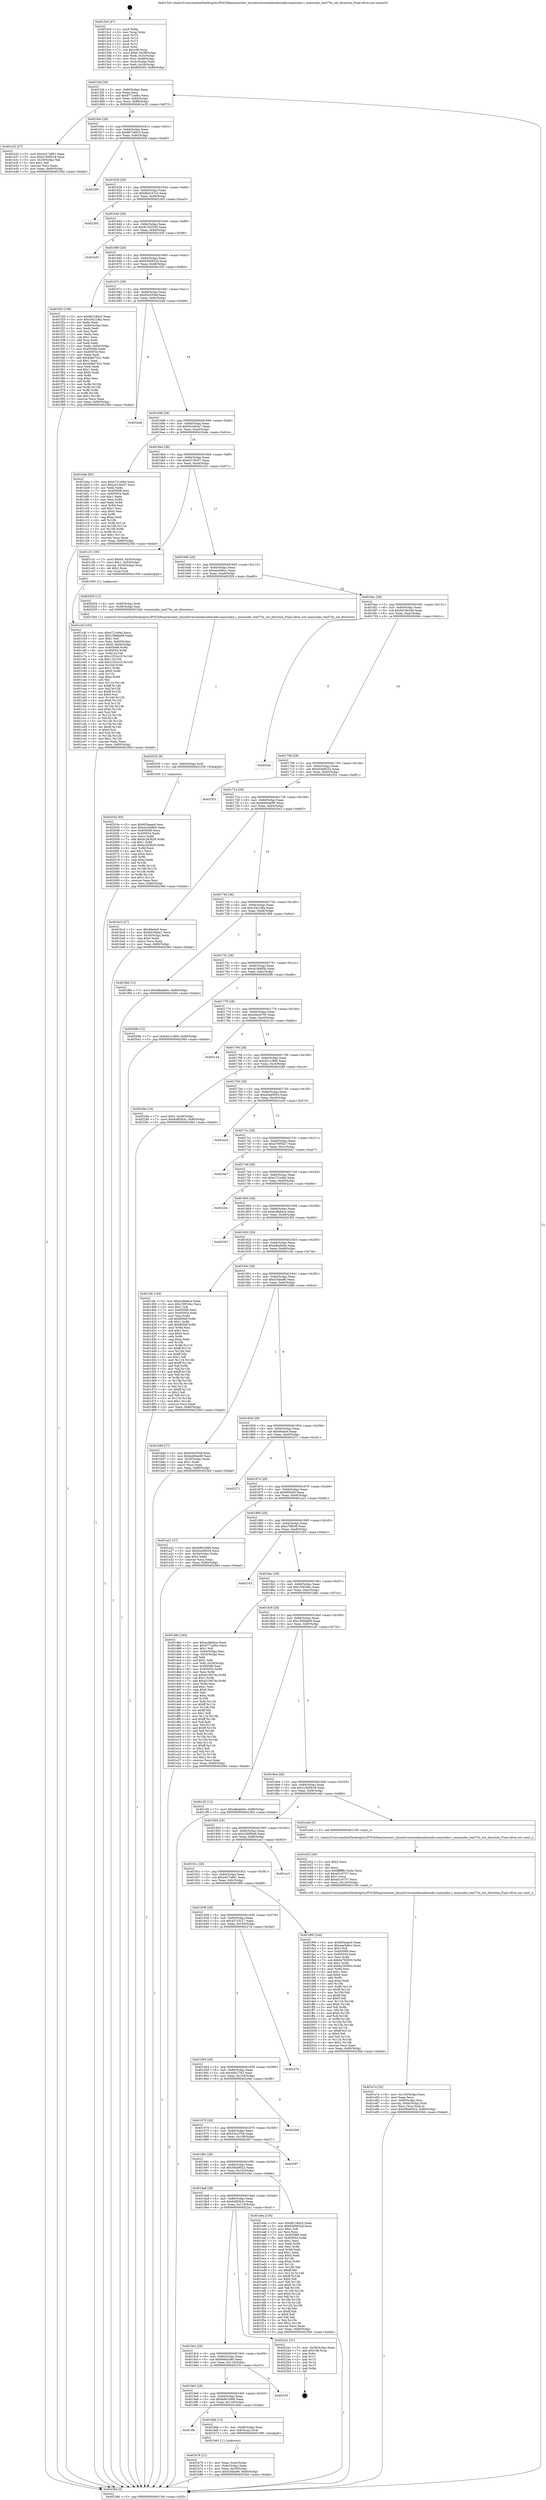 digraph "0x4015c0" {
  label = "0x4015c0 (/mnt/c/Users/mathe/Desktop/tcc/POCII/binaries/extr_linuxdriversmediaradioradio-maxiradio.c_maxiradio_tea575x_set_direction_Final-ollvm.out::main(0))"
  labelloc = "t"
  node[shape=record]

  Entry [label="",width=0.3,height=0.3,shape=circle,fillcolor=black,style=filled]
  "0x4015ef" [label="{
     0x4015ef [29]\l
     | [instrs]\l
     &nbsp;&nbsp;0x4015ef \<+3\>: mov -0x80(%rbp),%eax\l
     &nbsp;&nbsp;0x4015f2 \<+2\>: mov %eax,%ecx\l
     &nbsp;&nbsp;0x4015f4 \<+6\>: sub $0x8771a0bc,%ecx\l
     &nbsp;&nbsp;0x4015fa \<+6\>: mov %eax,-0x84(%rbp)\l
     &nbsp;&nbsp;0x401600 \<+6\>: mov %ecx,-0x88(%rbp)\l
     &nbsp;&nbsp;0x401606 \<+6\>: je 0000000000401e32 \<main+0x872\>\l
  }"]
  "0x401e32" [label="{
     0x401e32 [27]\l
     | [instrs]\l
     &nbsp;&nbsp;0x401e32 \<+5\>: mov $0x2427a8b1,%eax\l
     &nbsp;&nbsp;0x401e37 \<+5\>: mov $0x219d0b18,%ecx\l
     &nbsp;&nbsp;0x401e3c \<+3\>: mov -0x29(%rbp),%dl\l
     &nbsp;&nbsp;0x401e3f \<+3\>: test $0x1,%dl\l
     &nbsp;&nbsp;0x401e42 \<+3\>: cmovne %ecx,%eax\l
     &nbsp;&nbsp;0x401e45 \<+3\>: mov %eax,-0x80(%rbp)\l
     &nbsp;&nbsp;0x401e48 \<+5\>: jmp 000000000040236d \<main+0xdad\>\l
  }"]
  "0x40160c" [label="{
     0x40160c [28]\l
     | [instrs]\l
     &nbsp;&nbsp;0x40160c \<+5\>: jmp 0000000000401611 \<main+0x51\>\l
     &nbsp;&nbsp;0x401611 \<+6\>: mov -0x84(%rbp),%eax\l
     &nbsp;&nbsp;0x401617 \<+5\>: sub $0x8b7c80c5,%eax\l
     &nbsp;&nbsp;0x40161c \<+6\>: mov %eax,-0x8c(%rbp)\l
     &nbsp;&nbsp;0x401622 \<+6\>: je 000000000040230f \<main+0xd4f\>\l
  }"]
  Exit [label="",width=0.3,height=0.3,shape=circle,fillcolor=black,style=filled,peripheries=2]
  "0x40230f" [label="{
     0x40230f\l
  }", style=dashed]
  "0x401628" [label="{
     0x401628 [28]\l
     | [instrs]\l
     &nbsp;&nbsp;0x401628 \<+5\>: jmp 000000000040162d \<main+0x6d\>\l
     &nbsp;&nbsp;0x40162d \<+6\>: mov -0x84(%rbp),%eax\l
     &nbsp;&nbsp;0x401633 \<+5\>: sub $0x8bd167e3,%eax\l
     &nbsp;&nbsp;0x401638 \<+6\>: mov %eax,-0x90(%rbp)\l
     &nbsp;&nbsp;0x40163e \<+6\>: je 0000000000402265 \<main+0xca5\>\l
  }"]
  "0x40203e" [label="{
     0x40203e [93]\l
     | [instrs]\l
     &nbsp;&nbsp;0x40203e \<+5\>: mov $0x6f3eaae4,%esi\l
     &nbsp;&nbsp;0x402043 \<+5\>: mov $0xcb18485b,%eax\l
     &nbsp;&nbsp;0x402048 \<+7\>: mov 0x405068,%ecx\l
     &nbsp;&nbsp;0x40204f \<+7\>: mov 0x405054,%edx\l
     &nbsp;&nbsp;0x402056 \<+3\>: mov %ecx,%r8d\l
     &nbsp;&nbsp;0x402059 \<+7\>: add $0xbc283b29,%r8d\l
     &nbsp;&nbsp;0x402060 \<+4\>: sub $0x1,%r8d\l
     &nbsp;&nbsp;0x402064 \<+7\>: sub $0xbc283b29,%r8d\l
     &nbsp;&nbsp;0x40206b \<+4\>: imul %r8d,%ecx\l
     &nbsp;&nbsp;0x40206f \<+3\>: and $0x1,%ecx\l
     &nbsp;&nbsp;0x402072 \<+3\>: cmp $0x0,%ecx\l
     &nbsp;&nbsp;0x402075 \<+4\>: sete %r9b\l
     &nbsp;&nbsp;0x402079 \<+3\>: cmp $0xa,%edx\l
     &nbsp;&nbsp;0x40207c \<+4\>: setl %r10b\l
     &nbsp;&nbsp;0x402080 \<+3\>: mov %r9b,%r11b\l
     &nbsp;&nbsp;0x402083 \<+3\>: and %r10b,%r11b\l
     &nbsp;&nbsp;0x402086 \<+3\>: xor %r10b,%r9b\l
     &nbsp;&nbsp;0x402089 \<+3\>: or %r9b,%r11b\l
     &nbsp;&nbsp;0x40208c \<+4\>: test $0x1,%r11b\l
     &nbsp;&nbsp;0x402090 \<+3\>: cmovne %eax,%esi\l
     &nbsp;&nbsp;0x402093 \<+3\>: mov %esi,-0x80(%rbp)\l
     &nbsp;&nbsp;0x402096 \<+5\>: jmp 000000000040236d \<main+0xdad\>\l
  }"]
  "0x402265" [label="{
     0x402265\l
  }", style=dashed]
  "0x401644" [label="{
     0x401644 [28]\l
     | [instrs]\l
     &nbsp;&nbsp;0x401644 \<+5\>: jmp 0000000000401649 \<main+0x89\>\l
     &nbsp;&nbsp;0x401649 \<+6\>: mov -0x84(%rbp),%eax\l
     &nbsp;&nbsp;0x40164f \<+5\>: sub $0x91302545,%eax\l
     &nbsp;&nbsp;0x401654 \<+6\>: mov %eax,-0x94(%rbp)\l
     &nbsp;&nbsp;0x40165a \<+6\>: je 0000000000401b5f \<main+0x59f\>\l
  }"]
  "0x402035" [label="{
     0x402035 [9]\l
     | [instrs]\l
     &nbsp;&nbsp;0x402035 \<+4\>: mov -0x60(%rbp),%rdi\l
     &nbsp;&nbsp;0x402039 \<+5\>: call 0000000000401030 \<free@plt\>\l
     | [calls]\l
     &nbsp;&nbsp;0x401030 \{1\} (unknown)\l
  }"]
  "0x401b5f" [label="{
     0x401b5f\l
  }", style=dashed]
  "0x401660" [label="{
     0x401660 [28]\l
     | [instrs]\l
     &nbsp;&nbsp;0x401660 \<+5\>: jmp 0000000000401665 \<main+0xa5\>\l
     &nbsp;&nbsp;0x401665 \<+6\>: mov -0x84(%rbp),%eax\l
     &nbsp;&nbsp;0x40166b \<+5\>: sub $0x93d5832d,%eax\l
     &nbsp;&nbsp;0x401670 \<+6\>: mov %eax,-0x98(%rbp)\l
     &nbsp;&nbsp;0x401676 \<+6\>: je 0000000000401f20 \<main+0x960\>\l
  }"]
  "0x401e7a" [label="{
     0x401e7a [32]\l
     | [instrs]\l
     &nbsp;&nbsp;0x401e7a \<+6\>: mov -0x120(%rbp),%ecx\l
     &nbsp;&nbsp;0x401e80 \<+3\>: imul %eax,%ecx\l
     &nbsp;&nbsp;0x401e83 \<+4\>: mov -0x60(%rbp),%rsi\l
     &nbsp;&nbsp;0x401e87 \<+4\>: movslq -0x64(%rbp),%rdi\l
     &nbsp;&nbsp;0x401e8b \<+3\>: mov %ecx,(%rsi,%rdi,4)\l
     &nbsp;&nbsp;0x401e8e \<+7\>: movl $0x59cb9522,-0x80(%rbp)\l
     &nbsp;&nbsp;0x401e95 \<+5\>: jmp 000000000040236d \<main+0xdad\>\l
  }"]
  "0x401f20" [label="{
     0x401f20 [109]\l
     | [instrs]\l
     &nbsp;&nbsp;0x401f20 \<+5\>: mov $0x8b7c80c5,%eax\l
     &nbsp;&nbsp;0x401f25 \<+5\>: mov $0xc5421f6a,%ecx\l
     &nbsp;&nbsp;0x401f2a \<+2\>: xor %edx,%edx\l
     &nbsp;&nbsp;0x401f2c \<+3\>: mov -0x64(%rbp),%esi\l
     &nbsp;&nbsp;0x401f2f \<+2\>: mov %edx,%edi\l
     &nbsp;&nbsp;0x401f31 \<+2\>: sub %esi,%edi\l
     &nbsp;&nbsp;0x401f33 \<+2\>: mov %edx,%esi\l
     &nbsp;&nbsp;0x401f35 \<+3\>: sub $0x1,%esi\l
     &nbsp;&nbsp;0x401f38 \<+2\>: add %esi,%edi\l
     &nbsp;&nbsp;0x401f3a \<+2\>: sub %edi,%edx\l
     &nbsp;&nbsp;0x401f3c \<+3\>: mov %edx,-0x64(%rbp)\l
     &nbsp;&nbsp;0x401f3f \<+7\>: mov 0x405068,%edx\l
     &nbsp;&nbsp;0x401f46 \<+7\>: mov 0x405054,%esi\l
     &nbsp;&nbsp;0x401f4d \<+2\>: mov %edx,%edi\l
     &nbsp;&nbsp;0x401f4f \<+6\>: add $0x4dbd7421,%edi\l
     &nbsp;&nbsp;0x401f55 \<+3\>: sub $0x1,%edi\l
     &nbsp;&nbsp;0x401f58 \<+6\>: sub $0x4dbd7421,%edi\l
     &nbsp;&nbsp;0x401f5e \<+3\>: imul %edi,%edx\l
     &nbsp;&nbsp;0x401f61 \<+3\>: and $0x1,%edx\l
     &nbsp;&nbsp;0x401f64 \<+3\>: cmp $0x0,%edx\l
     &nbsp;&nbsp;0x401f67 \<+4\>: sete %r8b\l
     &nbsp;&nbsp;0x401f6b \<+3\>: cmp $0xa,%esi\l
     &nbsp;&nbsp;0x401f6e \<+4\>: setl %r9b\l
     &nbsp;&nbsp;0x401f72 \<+3\>: mov %r8b,%r10b\l
     &nbsp;&nbsp;0x401f75 \<+3\>: and %r9b,%r10b\l
     &nbsp;&nbsp;0x401f78 \<+3\>: xor %r9b,%r8b\l
     &nbsp;&nbsp;0x401f7b \<+3\>: or %r8b,%r10b\l
     &nbsp;&nbsp;0x401f7e \<+4\>: test $0x1,%r10b\l
     &nbsp;&nbsp;0x401f82 \<+3\>: cmovne %ecx,%eax\l
     &nbsp;&nbsp;0x401f85 \<+3\>: mov %eax,-0x80(%rbp)\l
     &nbsp;&nbsp;0x401f88 \<+5\>: jmp 000000000040236d \<main+0xdad\>\l
  }"]
  "0x40167c" [label="{
     0x40167c [28]\l
     | [instrs]\l
     &nbsp;&nbsp;0x40167c \<+5\>: jmp 0000000000401681 \<main+0xc1\>\l
     &nbsp;&nbsp;0x401681 \<+6\>: mov -0x84(%rbp),%eax\l
     &nbsp;&nbsp;0x401687 \<+5\>: sub $0x93e550ef,%eax\l
     &nbsp;&nbsp;0x40168c \<+6\>: mov %eax,-0x9c(%rbp)\l
     &nbsp;&nbsp;0x401692 \<+6\>: je 0000000000401ba8 \<main+0x5e8\>\l
  }"]
  "0x401e52" [label="{
     0x401e52 [40]\l
     | [instrs]\l
     &nbsp;&nbsp;0x401e52 \<+5\>: mov $0x2,%ecx\l
     &nbsp;&nbsp;0x401e57 \<+1\>: cltd\l
     &nbsp;&nbsp;0x401e58 \<+2\>: idiv %ecx\l
     &nbsp;&nbsp;0x401e5a \<+6\>: imul $0xfffffffe,%edx,%ecx\l
     &nbsp;&nbsp;0x401e60 \<+6\>: sub $0xaf1c0757,%ecx\l
     &nbsp;&nbsp;0x401e66 \<+3\>: add $0x1,%ecx\l
     &nbsp;&nbsp;0x401e69 \<+6\>: add $0xaf1c0757,%ecx\l
     &nbsp;&nbsp;0x401e6f \<+6\>: mov %ecx,-0x120(%rbp)\l
     &nbsp;&nbsp;0x401e75 \<+5\>: call 0000000000401160 \<next_i\>\l
     | [calls]\l
     &nbsp;&nbsp;0x401160 \{1\} (/mnt/c/Users/mathe/Desktop/tcc/POCII/binaries/extr_linuxdriversmediaradioradio-maxiradio.c_maxiradio_tea575x_set_direction_Final-ollvm.out::next_i)\l
  }"]
  "0x401ba8" [label="{
     0x401ba8\l
  }", style=dashed]
  "0x401698" [label="{
     0x401698 [28]\l
     | [instrs]\l
     &nbsp;&nbsp;0x401698 \<+5\>: jmp 000000000040169d \<main+0xdd\>\l
     &nbsp;&nbsp;0x40169d \<+6\>: mov -0x84(%rbp),%eax\l
     &nbsp;&nbsp;0x4016a3 \<+5\>: sub $0x9434b4a7,%eax\l
     &nbsp;&nbsp;0x4016a8 \<+6\>: mov %eax,-0xa0(%rbp)\l
     &nbsp;&nbsp;0x4016ae \<+6\>: je 0000000000401bde \<main+0x61e\>\l
  }"]
  "0x401c4f" [label="{
     0x401c4f [163]\l
     | [instrs]\l
     &nbsp;&nbsp;0x401c4f \<+5\>: mov $0xe721ef4d,%ecx\l
     &nbsp;&nbsp;0x401c54 \<+5\>: mov $0x1599de69,%edx\l
     &nbsp;&nbsp;0x401c59 \<+3\>: mov $0x1,%sil\l
     &nbsp;&nbsp;0x401c5c \<+4\>: mov %rax,-0x60(%rbp)\l
     &nbsp;&nbsp;0x401c60 \<+7\>: movl $0x0,-0x64(%rbp)\l
     &nbsp;&nbsp;0x401c67 \<+8\>: mov 0x405068,%r8d\l
     &nbsp;&nbsp;0x401c6f \<+8\>: mov 0x405054,%r9d\l
     &nbsp;&nbsp;0x401c77 \<+3\>: mov %r8d,%r10d\l
     &nbsp;&nbsp;0x401c7a \<+7\>: sub $0xc1f32a10,%r10d\l
     &nbsp;&nbsp;0x401c81 \<+4\>: sub $0x1,%r10d\l
     &nbsp;&nbsp;0x401c85 \<+7\>: add $0xc1f32a10,%r10d\l
     &nbsp;&nbsp;0x401c8c \<+4\>: imul %r10d,%r8d\l
     &nbsp;&nbsp;0x401c90 \<+4\>: and $0x1,%r8d\l
     &nbsp;&nbsp;0x401c94 \<+4\>: cmp $0x0,%r8d\l
     &nbsp;&nbsp;0x401c98 \<+4\>: sete %r11b\l
     &nbsp;&nbsp;0x401c9c \<+4\>: cmp $0xa,%r9d\l
     &nbsp;&nbsp;0x401ca0 \<+3\>: setl %bl\l
     &nbsp;&nbsp;0x401ca3 \<+3\>: mov %r11b,%r14b\l
     &nbsp;&nbsp;0x401ca6 \<+4\>: xor $0xff,%r14b\l
     &nbsp;&nbsp;0x401caa \<+3\>: mov %bl,%r15b\l
     &nbsp;&nbsp;0x401cad \<+4\>: xor $0xff,%r15b\l
     &nbsp;&nbsp;0x401cb1 \<+4\>: xor $0x0,%sil\l
     &nbsp;&nbsp;0x401cb5 \<+3\>: mov %r14b,%r12b\l
     &nbsp;&nbsp;0x401cb8 \<+4\>: and $0x0,%r12b\l
     &nbsp;&nbsp;0x401cbc \<+3\>: and %sil,%r11b\l
     &nbsp;&nbsp;0x401cbf \<+3\>: mov %r15b,%r13b\l
     &nbsp;&nbsp;0x401cc2 \<+4\>: and $0x0,%r13b\l
     &nbsp;&nbsp;0x401cc6 \<+3\>: and %sil,%bl\l
     &nbsp;&nbsp;0x401cc9 \<+3\>: or %r11b,%r12b\l
     &nbsp;&nbsp;0x401ccc \<+3\>: or %bl,%r13b\l
     &nbsp;&nbsp;0x401ccf \<+3\>: xor %r13b,%r12b\l
     &nbsp;&nbsp;0x401cd2 \<+3\>: or %r15b,%r14b\l
     &nbsp;&nbsp;0x401cd5 \<+4\>: xor $0xff,%r14b\l
     &nbsp;&nbsp;0x401cd9 \<+4\>: or $0x0,%sil\l
     &nbsp;&nbsp;0x401cdd \<+3\>: and %sil,%r14b\l
     &nbsp;&nbsp;0x401ce0 \<+3\>: or %r14b,%r12b\l
     &nbsp;&nbsp;0x401ce3 \<+4\>: test $0x1,%r12b\l
     &nbsp;&nbsp;0x401ce7 \<+3\>: cmovne %edx,%ecx\l
     &nbsp;&nbsp;0x401cea \<+3\>: mov %ecx,-0x80(%rbp)\l
     &nbsp;&nbsp;0x401ced \<+5\>: jmp 000000000040236d \<main+0xdad\>\l
  }"]
  "0x401bde" [label="{
     0x401bde [83]\l
     | [instrs]\l
     &nbsp;&nbsp;0x401bde \<+5\>: mov $0xe721ef4d,%eax\l
     &nbsp;&nbsp;0x401be3 \<+5\>: mov $0xa5130c07,%ecx\l
     &nbsp;&nbsp;0x401be8 \<+2\>: xor %edx,%edx\l
     &nbsp;&nbsp;0x401bea \<+7\>: mov 0x405068,%esi\l
     &nbsp;&nbsp;0x401bf1 \<+7\>: mov 0x405054,%edi\l
     &nbsp;&nbsp;0x401bf8 \<+3\>: sub $0x1,%edx\l
     &nbsp;&nbsp;0x401bfb \<+3\>: mov %esi,%r8d\l
     &nbsp;&nbsp;0x401bfe \<+3\>: add %edx,%r8d\l
     &nbsp;&nbsp;0x401c01 \<+4\>: imul %r8d,%esi\l
     &nbsp;&nbsp;0x401c05 \<+3\>: and $0x1,%esi\l
     &nbsp;&nbsp;0x401c08 \<+3\>: cmp $0x0,%esi\l
     &nbsp;&nbsp;0x401c0b \<+4\>: sete %r9b\l
     &nbsp;&nbsp;0x401c0f \<+3\>: cmp $0xa,%edi\l
     &nbsp;&nbsp;0x401c12 \<+4\>: setl %r10b\l
     &nbsp;&nbsp;0x401c16 \<+3\>: mov %r9b,%r11b\l
     &nbsp;&nbsp;0x401c19 \<+3\>: and %r10b,%r11b\l
     &nbsp;&nbsp;0x401c1c \<+3\>: xor %r10b,%r9b\l
     &nbsp;&nbsp;0x401c1f \<+3\>: or %r9b,%r11b\l
     &nbsp;&nbsp;0x401c22 \<+4\>: test $0x1,%r11b\l
     &nbsp;&nbsp;0x401c26 \<+3\>: cmovne %ecx,%eax\l
     &nbsp;&nbsp;0x401c29 \<+3\>: mov %eax,-0x80(%rbp)\l
     &nbsp;&nbsp;0x401c2c \<+5\>: jmp 000000000040236d \<main+0xdad\>\l
  }"]
  "0x4016b4" [label="{
     0x4016b4 [28]\l
     | [instrs]\l
     &nbsp;&nbsp;0x4016b4 \<+5\>: jmp 00000000004016b9 \<main+0xf9\>\l
     &nbsp;&nbsp;0x4016b9 \<+6\>: mov -0x84(%rbp),%eax\l
     &nbsp;&nbsp;0x4016bf \<+5\>: sub $0xa5130c07,%eax\l
     &nbsp;&nbsp;0x4016c4 \<+6\>: mov %eax,-0xa4(%rbp)\l
     &nbsp;&nbsp;0x4016ca \<+6\>: je 0000000000401c31 \<main+0x671\>\l
  }"]
  "0x401b78" [label="{
     0x401b78 [21]\l
     | [instrs]\l
     &nbsp;&nbsp;0x401b78 \<+3\>: mov %eax,-0x4c(%rbp)\l
     &nbsp;&nbsp;0x401b7b \<+3\>: mov -0x4c(%rbp),%eax\l
     &nbsp;&nbsp;0x401b7e \<+3\>: mov %eax,-0x30(%rbp)\l
     &nbsp;&nbsp;0x401b81 \<+7\>: movl $0xf1fdea96,-0x80(%rbp)\l
     &nbsp;&nbsp;0x401b88 \<+5\>: jmp 000000000040236d \<main+0xdad\>\l
  }"]
  "0x401c31" [label="{
     0x401c31 [30]\l
     | [instrs]\l
     &nbsp;&nbsp;0x401c31 \<+7\>: movl $0x64,-0x50(%rbp)\l
     &nbsp;&nbsp;0x401c38 \<+7\>: movl $0x1,-0x54(%rbp)\l
     &nbsp;&nbsp;0x401c3f \<+4\>: movslq -0x54(%rbp),%rax\l
     &nbsp;&nbsp;0x401c43 \<+4\>: shl $0x2,%rax\l
     &nbsp;&nbsp;0x401c47 \<+3\>: mov %rax,%rdi\l
     &nbsp;&nbsp;0x401c4a \<+5\>: call 0000000000401050 \<malloc@plt\>\l
     | [calls]\l
     &nbsp;&nbsp;0x401050 \{1\} (unknown)\l
  }"]
  "0x4016d0" [label="{
     0x4016d0 [28]\l
     | [instrs]\l
     &nbsp;&nbsp;0x4016d0 \<+5\>: jmp 00000000004016d5 \<main+0x115\>\l
     &nbsp;&nbsp;0x4016d5 \<+6\>: mov -0x84(%rbp),%eax\l
     &nbsp;&nbsp;0x4016db \<+5\>: sub $0xaea5d6cc,%eax\l
     &nbsp;&nbsp;0x4016e0 \<+6\>: mov %eax,-0xa8(%rbp)\l
     &nbsp;&nbsp;0x4016e6 \<+6\>: je 0000000000402029 \<main+0xa69\>\l
  }"]
  "0x4019fc" [label="{
     0x4019fc\l
  }", style=dashed]
  "0x402029" [label="{
     0x402029 [12]\l
     | [instrs]\l
     &nbsp;&nbsp;0x402029 \<+4\>: mov -0x60(%rbp),%rdi\l
     &nbsp;&nbsp;0x40202d \<+3\>: mov -0x50(%rbp),%esi\l
     &nbsp;&nbsp;0x402030 \<+5\>: call 00000000004015b0 \<maxiradio_tea575x_set_direction\>\l
     | [calls]\l
     &nbsp;&nbsp;0x4015b0 \{1\} (/mnt/c/Users/mathe/Desktop/tcc/POCII/binaries/extr_linuxdriversmediaradioradio-maxiradio.c_maxiradio_tea575x_set_direction_Final-ollvm.out::maxiradio_tea575x_set_direction)\l
  }"]
  "0x4016ec" [label="{
     0x4016ec [28]\l
     | [instrs]\l
     &nbsp;&nbsp;0x4016ec \<+5\>: jmp 00000000004016f1 \<main+0x131\>\l
     &nbsp;&nbsp;0x4016f1 \<+6\>: mov -0x84(%rbp),%eax\l
     &nbsp;&nbsp;0x4016f7 \<+5\>: sub $0xb418e344,%eax\l
     &nbsp;&nbsp;0x4016fc \<+6\>: mov %eax,-0xac(%rbp)\l
     &nbsp;&nbsp;0x401702 \<+6\>: je 00000000004020dc \<main+0xb1c\>\l
  }"]
  "0x401b6b" [label="{
     0x401b6b [13]\l
     | [instrs]\l
     &nbsp;&nbsp;0x401b6b \<+4\>: mov -0x48(%rbp),%rax\l
     &nbsp;&nbsp;0x401b6f \<+4\>: mov 0x8(%rax),%rdi\l
     &nbsp;&nbsp;0x401b73 \<+5\>: call 0000000000401060 \<atoi@plt\>\l
     | [calls]\l
     &nbsp;&nbsp;0x401060 \{1\} (unknown)\l
  }"]
  "0x4020dc" [label="{
     0x4020dc\l
  }", style=dashed]
  "0x401708" [label="{
     0x401708 [28]\l
     | [instrs]\l
     &nbsp;&nbsp;0x401708 \<+5\>: jmp 000000000040170d \<main+0x14d\>\l
     &nbsp;&nbsp;0x40170d \<+6\>: mov -0x84(%rbp),%eax\l
     &nbsp;&nbsp;0x401713 \<+5\>: sub $0xb54b9232,%eax\l
     &nbsp;&nbsp;0x401718 \<+6\>: mov %eax,-0xb0(%rbp)\l
     &nbsp;&nbsp;0x40171e \<+6\>: je 0000000000402351 \<main+0xd91\>\l
  }"]
  "0x4019e0" [label="{
     0x4019e0 [28]\l
     | [instrs]\l
     &nbsp;&nbsp;0x4019e0 \<+5\>: jmp 00000000004019e5 \<main+0x425\>\l
     &nbsp;&nbsp;0x4019e5 \<+6\>: mov -0x84(%rbp),%eax\l
     &nbsp;&nbsp;0x4019eb \<+5\>: sub $0x6d6c3066,%eax\l
     &nbsp;&nbsp;0x4019f0 \<+6\>: mov %eax,-0x118(%rbp)\l
     &nbsp;&nbsp;0x4019f6 \<+6\>: je 0000000000401b6b \<main+0x5ab\>\l
  }"]
  "0x402351" [label="{
     0x402351\l
  }", style=dashed]
  "0x401724" [label="{
     0x401724 [28]\l
     | [instrs]\l
     &nbsp;&nbsp;0x401724 \<+5\>: jmp 0000000000401729 \<main+0x169\>\l
     &nbsp;&nbsp;0x401729 \<+6\>: mov -0x84(%rbp),%eax\l
     &nbsp;&nbsp;0x40172f \<+5\>: sub $0xbdd0ee90,%eax\l
     &nbsp;&nbsp;0x401734 \<+6\>: mov %eax,-0xb4(%rbp)\l
     &nbsp;&nbsp;0x40173a \<+6\>: je 0000000000401bc3 \<main+0x603\>\l
  }"]
  "0x4021f3" [label="{
     0x4021f3\l
  }", style=dashed]
  "0x401bc3" [label="{
     0x401bc3 [27]\l
     | [instrs]\l
     &nbsp;&nbsp;0x401bc3 \<+5\>: mov $0x46eda9,%eax\l
     &nbsp;&nbsp;0x401bc8 \<+5\>: mov $0x9434b4a7,%ecx\l
     &nbsp;&nbsp;0x401bcd \<+3\>: mov -0x30(%rbp),%edx\l
     &nbsp;&nbsp;0x401bd0 \<+3\>: cmp $0x0,%edx\l
     &nbsp;&nbsp;0x401bd3 \<+3\>: cmove %ecx,%eax\l
     &nbsp;&nbsp;0x401bd6 \<+3\>: mov %eax,-0x80(%rbp)\l
     &nbsp;&nbsp;0x401bd9 \<+5\>: jmp 000000000040236d \<main+0xdad\>\l
  }"]
  "0x401740" [label="{
     0x401740 [28]\l
     | [instrs]\l
     &nbsp;&nbsp;0x401740 \<+5\>: jmp 0000000000401745 \<main+0x185\>\l
     &nbsp;&nbsp;0x401745 \<+6\>: mov -0x84(%rbp),%eax\l
     &nbsp;&nbsp;0x40174b \<+5\>: sub $0xc5421f6a,%eax\l
     &nbsp;&nbsp;0x401750 \<+6\>: mov %eax,-0xb8(%rbp)\l
     &nbsp;&nbsp;0x401756 \<+6\>: je 0000000000401f8d \<main+0x9cd\>\l
  }"]
  "0x4019c4" [label="{
     0x4019c4 [28]\l
     | [instrs]\l
     &nbsp;&nbsp;0x4019c4 \<+5\>: jmp 00000000004019c9 \<main+0x409\>\l
     &nbsp;&nbsp;0x4019c9 \<+6\>: mov -0x84(%rbp),%eax\l
     &nbsp;&nbsp;0x4019cf \<+5\>: sub $0x66d0cc80,%eax\l
     &nbsp;&nbsp;0x4019d4 \<+6\>: mov %eax,-0x114(%rbp)\l
     &nbsp;&nbsp;0x4019da \<+6\>: je 00000000004021f3 \<main+0xc33\>\l
  }"]
  "0x401f8d" [label="{
     0x401f8d [12]\l
     | [instrs]\l
     &nbsp;&nbsp;0x401f8d \<+7\>: movl $0xefbabb0e,-0x80(%rbp)\l
     &nbsp;&nbsp;0x401f94 \<+5\>: jmp 000000000040236d \<main+0xdad\>\l
  }"]
  "0x40175c" [label="{
     0x40175c [28]\l
     | [instrs]\l
     &nbsp;&nbsp;0x40175c \<+5\>: jmp 0000000000401761 \<main+0x1a1\>\l
     &nbsp;&nbsp;0x401761 \<+6\>: mov -0x84(%rbp),%eax\l
     &nbsp;&nbsp;0x401767 \<+5\>: sub $0xcb18485b,%eax\l
     &nbsp;&nbsp;0x40176c \<+6\>: mov %eax,-0xbc(%rbp)\l
     &nbsp;&nbsp;0x401772 \<+6\>: je 000000000040209b \<main+0xadb\>\l
  }"]
  "0x4022a1" [label="{
     0x4022a1 [21]\l
     | [instrs]\l
     &nbsp;&nbsp;0x4022a1 \<+3\>: mov -0x38(%rbp),%eax\l
     &nbsp;&nbsp;0x4022a4 \<+7\>: add $0x108,%rsp\l
     &nbsp;&nbsp;0x4022ab \<+1\>: pop %rbx\l
     &nbsp;&nbsp;0x4022ac \<+2\>: pop %r12\l
     &nbsp;&nbsp;0x4022ae \<+2\>: pop %r13\l
     &nbsp;&nbsp;0x4022b0 \<+2\>: pop %r14\l
     &nbsp;&nbsp;0x4022b2 \<+2\>: pop %r15\l
     &nbsp;&nbsp;0x4022b4 \<+1\>: pop %rbp\l
     &nbsp;&nbsp;0x4022b5 \<+1\>: ret\l
  }"]
  "0x40209b" [label="{
     0x40209b [12]\l
     | [instrs]\l
     &nbsp;&nbsp;0x40209b \<+7\>: movl $0xd2c1c800,-0x80(%rbp)\l
     &nbsp;&nbsp;0x4020a2 \<+5\>: jmp 000000000040236d \<main+0xdad\>\l
  }"]
  "0x401778" [label="{
     0x401778 [28]\l
     | [instrs]\l
     &nbsp;&nbsp;0x401778 \<+5\>: jmp 000000000040177d \<main+0x1bd\>\l
     &nbsp;&nbsp;0x40177d \<+6\>: mov -0x84(%rbp),%eax\l
     &nbsp;&nbsp;0x401783 \<+5\>: sub $0xcbecb705,%eax\l
     &nbsp;&nbsp;0x401788 \<+6\>: mov %eax,-0xc0(%rbp)\l
     &nbsp;&nbsp;0x40178e \<+6\>: je 0000000000402144 \<main+0xb84\>\l
  }"]
  "0x4019a8" [label="{
     0x4019a8 [28]\l
     | [instrs]\l
     &nbsp;&nbsp;0x4019a8 \<+5\>: jmp 00000000004019ad \<main+0x3ed\>\l
     &nbsp;&nbsp;0x4019ad \<+6\>: mov -0x84(%rbp),%eax\l
     &nbsp;&nbsp;0x4019b3 \<+5\>: sub $0x649f3b3c,%eax\l
     &nbsp;&nbsp;0x4019b8 \<+6\>: mov %eax,-0x110(%rbp)\l
     &nbsp;&nbsp;0x4019be \<+6\>: je 00000000004022a1 \<main+0xce1\>\l
  }"]
  "0x402144" [label="{
     0x402144\l
  }", style=dashed]
  "0x401794" [label="{
     0x401794 [28]\l
     | [instrs]\l
     &nbsp;&nbsp;0x401794 \<+5\>: jmp 0000000000401799 \<main+0x1d9\>\l
     &nbsp;&nbsp;0x401799 \<+6\>: mov -0x84(%rbp),%eax\l
     &nbsp;&nbsp;0x40179f \<+5\>: sub $0xd2c1c800,%eax\l
     &nbsp;&nbsp;0x4017a4 \<+6\>: mov %eax,-0xc4(%rbp)\l
     &nbsp;&nbsp;0x4017aa \<+6\>: je 000000000040228e \<main+0xcce\>\l
  }"]
  "0x401e9a" [label="{
     0x401e9a [134]\l
     | [instrs]\l
     &nbsp;&nbsp;0x401e9a \<+5\>: mov $0x8b7c80c5,%eax\l
     &nbsp;&nbsp;0x401e9f \<+5\>: mov $0x93d5832d,%ecx\l
     &nbsp;&nbsp;0x401ea4 \<+2\>: mov $0x1,%dl\l
     &nbsp;&nbsp;0x401ea6 \<+2\>: xor %esi,%esi\l
     &nbsp;&nbsp;0x401ea8 \<+7\>: mov 0x405068,%edi\l
     &nbsp;&nbsp;0x401eaf \<+8\>: mov 0x405054,%r8d\l
     &nbsp;&nbsp;0x401eb7 \<+3\>: sub $0x1,%esi\l
     &nbsp;&nbsp;0x401eba \<+3\>: mov %edi,%r9d\l
     &nbsp;&nbsp;0x401ebd \<+3\>: add %esi,%r9d\l
     &nbsp;&nbsp;0x401ec0 \<+4\>: imul %r9d,%edi\l
     &nbsp;&nbsp;0x401ec4 \<+3\>: and $0x1,%edi\l
     &nbsp;&nbsp;0x401ec7 \<+3\>: cmp $0x0,%edi\l
     &nbsp;&nbsp;0x401eca \<+4\>: sete %r10b\l
     &nbsp;&nbsp;0x401ece \<+4\>: cmp $0xa,%r8d\l
     &nbsp;&nbsp;0x401ed2 \<+4\>: setl %r11b\l
     &nbsp;&nbsp;0x401ed6 \<+3\>: mov %r10b,%bl\l
     &nbsp;&nbsp;0x401ed9 \<+3\>: xor $0xff,%bl\l
     &nbsp;&nbsp;0x401edc \<+3\>: mov %r11b,%r14b\l
     &nbsp;&nbsp;0x401edf \<+4\>: xor $0xff,%r14b\l
     &nbsp;&nbsp;0x401ee3 \<+3\>: xor $0x0,%dl\l
     &nbsp;&nbsp;0x401ee6 \<+3\>: mov %bl,%r15b\l
     &nbsp;&nbsp;0x401ee9 \<+4\>: and $0x0,%r15b\l
     &nbsp;&nbsp;0x401eed \<+3\>: and %dl,%r10b\l
     &nbsp;&nbsp;0x401ef0 \<+3\>: mov %r14b,%r12b\l
     &nbsp;&nbsp;0x401ef3 \<+4\>: and $0x0,%r12b\l
     &nbsp;&nbsp;0x401ef7 \<+3\>: and %dl,%r11b\l
     &nbsp;&nbsp;0x401efa \<+3\>: or %r10b,%r15b\l
     &nbsp;&nbsp;0x401efd \<+3\>: or %r11b,%r12b\l
     &nbsp;&nbsp;0x401f00 \<+3\>: xor %r12b,%r15b\l
     &nbsp;&nbsp;0x401f03 \<+3\>: or %r14b,%bl\l
     &nbsp;&nbsp;0x401f06 \<+3\>: xor $0xff,%bl\l
     &nbsp;&nbsp;0x401f09 \<+3\>: or $0x0,%dl\l
     &nbsp;&nbsp;0x401f0c \<+2\>: and %dl,%bl\l
     &nbsp;&nbsp;0x401f0e \<+3\>: or %bl,%r15b\l
     &nbsp;&nbsp;0x401f11 \<+4\>: test $0x1,%r15b\l
     &nbsp;&nbsp;0x401f15 \<+3\>: cmovne %ecx,%eax\l
     &nbsp;&nbsp;0x401f18 \<+3\>: mov %eax,-0x80(%rbp)\l
     &nbsp;&nbsp;0x401f1b \<+5\>: jmp 000000000040236d \<main+0xdad\>\l
  }"]
  "0x40228e" [label="{
     0x40228e [19]\l
     | [instrs]\l
     &nbsp;&nbsp;0x40228e \<+7\>: movl $0x0,-0x38(%rbp)\l
     &nbsp;&nbsp;0x402295 \<+7\>: movl $0x649f3b3c,-0x80(%rbp)\l
     &nbsp;&nbsp;0x40229c \<+5\>: jmp 000000000040236d \<main+0xdad\>\l
  }"]
  "0x4017b0" [label="{
     0x4017b0 [28]\l
     | [instrs]\l
     &nbsp;&nbsp;0x4017b0 \<+5\>: jmp 00000000004017b5 \<main+0x1f5\>\l
     &nbsp;&nbsp;0x4017b5 \<+6\>: mov -0x84(%rbp),%eax\l
     &nbsp;&nbsp;0x4017bb \<+5\>: sub $0xd3a49054,%eax\l
     &nbsp;&nbsp;0x4017c0 \<+6\>: mov %eax,-0xc8(%rbp)\l
     &nbsp;&nbsp;0x4017c6 \<+6\>: je 0000000000401a3d \<main+0x47d\>\l
  }"]
  "0x40198c" [label="{
     0x40198c [28]\l
     | [instrs]\l
     &nbsp;&nbsp;0x40198c \<+5\>: jmp 0000000000401991 \<main+0x3d1\>\l
     &nbsp;&nbsp;0x401991 \<+6\>: mov -0x84(%rbp),%eax\l
     &nbsp;&nbsp;0x401997 \<+5\>: sub $0x59cb9522,%eax\l
     &nbsp;&nbsp;0x40199c \<+6\>: mov %eax,-0x10c(%rbp)\l
     &nbsp;&nbsp;0x4019a2 \<+6\>: je 0000000000401e9a \<main+0x8da\>\l
  }"]
  "0x401a3d" [label="{
     0x401a3d\l
  }", style=dashed]
  "0x4017cc" [label="{
     0x4017cc [28]\l
     | [instrs]\l
     &nbsp;&nbsp;0x4017cc \<+5\>: jmp 00000000004017d1 \<main+0x211\>\l
     &nbsp;&nbsp;0x4017d1 \<+6\>: mov -0x84(%rbp),%eax\l
     &nbsp;&nbsp;0x4017d7 \<+5\>: sub $0xd70f5827,%eax\l
     &nbsp;&nbsp;0x4017dc \<+6\>: mov %eax,-0xcc(%rbp)\l
     &nbsp;&nbsp;0x4017e2 \<+6\>: je 00000000004020a7 \<main+0xae7\>\l
  }"]
  "0x4020f7" [label="{
     0x4020f7\l
  }", style=dashed]
  "0x4020a7" [label="{
     0x4020a7\l
  }", style=dashed]
  "0x4017e8" [label="{
     0x4017e8 [28]\l
     | [instrs]\l
     &nbsp;&nbsp;0x4017e8 \<+5\>: jmp 00000000004017ed \<main+0x22d\>\l
     &nbsp;&nbsp;0x4017ed \<+6\>: mov -0x84(%rbp),%eax\l
     &nbsp;&nbsp;0x4017f3 \<+5\>: sub $0xe721ef4d,%eax\l
     &nbsp;&nbsp;0x4017f8 \<+6\>: mov %eax,-0xd0(%rbp)\l
     &nbsp;&nbsp;0x4017fe \<+6\>: je 00000000004022ce \<main+0xd0e\>\l
  }"]
  "0x401970" [label="{
     0x401970 [28]\l
     | [instrs]\l
     &nbsp;&nbsp;0x401970 \<+5\>: jmp 0000000000401975 \<main+0x3b5\>\l
     &nbsp;&nbsp;0x401975 \<+6\>: mov -0x84(%rbp),%eax\l
     &nbsp;&nbsp;0x40197b \<+5\>: sub $0x52e1f7b4,%eax\l
     &nbsp;&nbsp;0x401980 \<+6\>: mov %eax,-0x108(%rbp)\l
     &nbsp;&nbsp;0x401986 \<+6\>: je 00000000004020f7 \<main+0xb37\>\l
  }"]
  "0x4022ce" [label="{
     0x4022ce\l
  }", style=dashed]
  "0x401804" [label="{
     0x401804 [28]\l
     | [instrs]\l
     &nbsp;&nbsp;0x401804 \<+5\>: jmp 0000000000401809 \<main+0x249\>\l
     &nbsp;&nbsp;0x401809 \<+6\>: mov -0x84(%rbp),%eax\l
     &nbsp;&nbsp;0x40180f \<+5\>: sub $0xecdbd4ca,%eax\l
     &nbsp;&nbsp;0x401814 \<+6\>: mov %eax,-0xd4(%rbp)\l
     &nbsp;&nbsp;0x40181a \<+6\>: je 0000000000402303 \<main+0xd43\>\l
  }"]
  "0x4022b6" [label="{
     0x4022b6\l
  }", style=dashed]
  "0x402303" [label="{
     0x402303\l
  }", style=dashed]
  "0x401820" [label="{
     0x401820 [28]\l
     | [instrs]\l
     &nbsp;&nbsp;0x401820 \<+5\>: jmp 0000000000401825 \<main+0x265\>\l
     &nbsp;&nbsp;0x401825 \<+6\>: mov -0x84(%rbp),%eax\l
     &nbsp;&nbsp;0x40182b \<+5\>: sub $0xefbabb0e,%eax\l
     &nbsp;&nbsp;0x401830 \<+6\>: mov %eax,-0xd8(%rbp)\l
     &nbsp;&nbsp;0x401836 \<+6\>: je 0000000000401cfe \<main+0x73e\>\l
  }"]
  "0x401954" [label="{
     0x401954 [28]\l
     | [instrs]\l
     &nbsp;&nbsp;0x401954 \<+5\>: jmp 0000000000401959 \<main+0x399\>\l
     &nbsp;&nbsp;0x401959 \<+6\>: mov -0x84(%rbp),%eax\l
     &nbsp;&nbsp;0x40195f \<+5\>: sub $0x4fda7762,%eax\l
     &nbsp;&nbsp;0x401964 \<+6\>: mov %eax,-0x104(%rbp)\l
     &nbsp;&nbsp;0x40196a \<+6\>: je 00000000004022b6 \<main+0xcf6\>\l
  }"]
  "0x401cfe" [label="{
     0x401cfe [144]\l
     | [instrs]\l
     &nbsp;&nbsp;0x401cfe \<+5\>: mov $0xecdbd4ca,%eax\l
     &nbsp;&nbsp;0x401d03 \<+5\>: mov $0x150f18ec,%ecx\l
     &nbsp;&nbsp;0x401d08 \<+2\>: mov $0x1,%dl\l
     &nbsp;&nbsp;0x401d0a \<+7\>: mov 0x405068,%esi\l
     &nbsp;&nbsp;0x401d11 \<+7\>: mov 0x405054,%edi\l
     &nbsp;&nbsp;0x401d18 \<+3\>: mov %esi,%r8d\l
     &nbsp;&nbsp;0x401d1b \<+7\>: sub $0x800df,%r8d\l
     &nbsp;&nbsp;0x401d22 \<+4\>: sub $0x1,%r8d\l
     &nbsp;&nbsp;0x401d26 \<+7\>: add $0x800df,%r8d\l
     &nbsp;&nbsp;0x401d2d \<+4\>: imul %r8d,%esi\l
     &nbsp;&nbsp;0x401d31 \<+3\>: and $0x1,%esi\l
     &nbsp;&nbsp;0x401d34 \<+3\>: cmp $0x0,%esi\l
     &nbsp;&nbsp;0x401d37 \<+4\>: sete %r9b\l
     &nbsp;&nbsp;0x401d3b \<+3\>: cmp $0xa,%edi\l
     &nbsp;&nbsp;0x401d3e \<+4\>: setl %r10b\l
     &nbsp;&nbsp;0x401d42 \<+3\>: mov %r9b,%r11b\l
     &nbsp;&nbsp;0x401d45 \<+4\>: xor $0xff,%r11b\l
     &nbsp;&nbsp;0x401d49 \<+3\>: mov %r10b,%bl\l
     &nbsp;&nbsp;0x401d4c \<+3\>: xor $0xff,%bl\l
     &nbsp;&nbsp;0x401d4f \<+3\>: xor $0x1,%dl\l
     &nbsp;&nbsp;0x401d52 \<+3\>: mov %r11b,%r14b\l
     &nbsp;&nbsp;0x401d55 \<+4\>: and $0xff,%r14b\l
     &nbsp;&nbsp;0x401d59 \<+3\>: and %dl,%r9b\l
     &nbsp;&nbsp;0x401d5c \<+3\>: mov %bl,%r15b\l
     &nbsp;&nbsp;0x401d5f \<+4\>: and $0xff,%r15b\l
     &nbsp;&nbsp;0x401d63 \<+3\>: and %dl,%r10b\l
     &nbsp;&nbsp;0x401d66 \<+3\>: or %r9b,%r14b\l
     &nbsp;&nbsp;0x401d69 \<+3\>: or %r10b,%r15b\l
     &nbsp;&nbsp;0x401d6c \<+3\>: xor %r15b,%r14b\l
     &nbsp;&nbsp;0x401d6f \<+3\>: or %bl,%r11b\l
     &nbsp;&nbsp;0x401d72 \<+4\>: xor $0xff,%r11b\l
     &nbsp;&nbsp;0x401d76 \<+3\>: or $0x1,%dl\l
     &nbsp;&nbsp;0x401d79 \<+3\>: and %dl,%r11b\l
     &nbsp;&nbsp;0x401d7c \<+3\>: or %r11b,%r14b\l
     &nbsp;&nbsp;0x401d7f \<+4\>: test $0x1,%r14b\l
     &nbsp;&nbsp;0x401d83 \<+3\>: cmovne %ecx,%eax\l
     &nbsp;&nbsp;0x401d86 \<+3\>: mov %eax,-0x80(%rbp)\l
     &nbsp;&nbsp;0x401d89 \<+5\>: jmp 000000000040236d \<main+0xdad\>\l
  }"]
  "0x40183c" [label="{
     0x40183c [28]\l
     | [instrs]\l
     &nbsp;&nbsp;0x40183c \<+5\>: jmp 0000000000401841 \<main+0x281\>\l
     &nbsp;&nbsp;0x401841 \<+6\>: mov -0x84(%rbp),%eax\l
     &nbsp;&nbsp;0x401847 \<+5\>: sub $0xf1fdea96,%eax\l
     &nbsp;&nbsp;0x40184c \<+6\>: mov %eax,-0xdc(%rbp)\l
     &nbsp;&nbsp;0x401852 \<+6\>: je 0000000000401b8d \<main+0x5cd\>\l
  }"]
  "0x40227d" [label="{
     0x40227d\l
  }", style=dashed]
  "0x401b8d" [label="{
     0x401b8d [27]\l
     | [instrs]\l
     &nbsp;&nbsp;0x401b8d \<+5\>: mov $0x93e550ef,%eax\l
     &nbsp;&nbsp;0x401b92 \<+5\>: mov $0xbdd0ee90,%ecx\l
     &nbsp;&nbsp;0x401b97 \<+3\>: mov -0x30(%rbp),%edx\l
     &nbsp;&nbsp;0x401b9a \<+3\>: cmp $0x1,%edx\l
     &nbsp;&nbsp;0x401b9d \<+3\>: cmovl %ecx,%eax\l
     &nbsp;&nbsp;0x401ba0 \<+3\>: mov %eax,-0x80(%rbp)\l
     &nbsp;&nbsp;0x401ba3 \<+5\>: jmp 000000000040236d \<main+0xdad\>\l
  }"]
  "0x401858" [label="{
     0x401858 [28]\l
     | [instrs]\l
     &nbsp;&nbsp;0x401858 \<+5\>: jmp 000000000040185d \<main+0x29d\>\l
     &nbsp;&nbsp;0x40185d \<+6\>: mov -0x84(%rbp),%eax\l
     &nbsp;&nbsp;0x401863 \<+5\>: sub $0x46eda9,%eax\l
     &nbsp;&nbsp;0x401868 \<+6\>: mov %eax,-0xe0(%rbp)\l
     &nbsp;&nbsp;0x40186e \<+6\>: je 0000000000402271 \<main+0xcb1\>\l
  }"]
  "0x401938" [label="{
     0x401938 [28]\l
     | [instrs]\l
     &nbsp;&nbsp;0x401938 \<+5\>: jmp 000000000040193d \<main+0x37d\>\l
     &nbsp;&nbsp;0x40193d \<+6\>: mov -0x84(%rbp),%eax\l
     &nbsp;&nbsp;0x401943 \<+5\>: sub $0x437c5217,%eax\l
     &nbsp;&nbsp;0x401948 \<+6\>: mov %eax,-0x100(%rbp)\l
     &nbsp;&nbsp;0x40194e \<+6\>: je 000000000040227d \<main+0xcbd\>\l
  }"]
  "0x402271" [label="{
     0x402271\l
  }", style=dashed]
  "0x401874" [label="{
     0x401874 [28]\l
     | [instrs]\l
     &nbsp;&nbsp;0x401874 \<+5\>: jmp 0000000000401879 \<main+0x2b9\>\l
     &nbsp;&nbsp;0x401879 \<+6\>: mov -0x84(%rbp),%eax\l
     &nbsp;&nbsp;0x40187f \<+5\>: sub $0x692045,%eax\l
     &nbsp;&nbsp;0x401884 \<+6\>: mov %eax,-0xe4(%rbp)\l
     &nbsp;&nbsp;0x40188a \<+6\>: je 0000000000401a22 \<main+0x462\>\l
  }"]
  "0x401f99" [label="{
     0x401f99 [144]\l
     | [instrs]\l
     &nbsp;&nbsp;0x401f99 \<+5\>: mov $0x6f3eaae4,%eax\l
     &nbsp;&nbsp;0x401f9e \<+5\>: mov $0xaea5d6cc,%ecx\l
     &nbsp;&nbsp;0x401fa3 \<+2\>: mov $0x1,%dl\l
     &nbsp;&nbsp;0x401fa5 \<+7\>: mov 0x405068,%esi\l
     &nbsp;&nbsp;0x401fac \<+7\>: mov 0x405054,%edi\l
     &nbsp;&nbsp;0x401fb3 \<+3\>: mov %esi,%r8d\l
     &nbsp;&nbsp;0x401fb6 \<+7\>: sub $0x6a793003,%r8d\l
     &nbsp;&nbsp;0x401fbd \<+4\>: sub $0x1,%r8d\l
     &nbsp;&nbsp;0x401fc1 \<+7\>: add $0x6a793003,%r8d\l
     &nbsp;&nbsp;0x401fc8 \<+4\>: imul %r8d,%esi\l
     &nbsp;&nbsp;0x401fcc \<+3\>: and $0x1,%esi\l
     &nbsp;&nbsp;0x401fcf \<+3\>: cmp $0x0,%esi\l
     &nbsp;&nbsp;0x401fd2 \<+4\>: sete %r9b\l
     &nbsp;&nbsp;0x401fd6 \<+3\>: cmp $0xa,%edi\l
     &nbsp;&nbsp;0x401fd9 \<+4\>: setl %r10b\l
     &nbsp;&nbsp;0x401fdd \<+3\>: mov %r9b,%r11b\l
     &nbsp;&nbsp;0x401fe0 \<+4\>: xor $0xff,%r11b\l
     &nbsp;&nbsp;0x401fe4 \<+3\>: mov %r10b,%bl\l
     &nbsp;&nbsp;0x401fe7 \<+3\>: xor $0xff,%bl\l
     &nbsp;&nbsp;0x401fea \<+3\>: xor $0x0,%dl\l
     &nbsp;&nbsp;0x401fed \<+3\>: mov %r11b,%r14b\l
     &nbsp;&nbsp;0x401ff0 \<+4\>: and $0x0,%r14b\l
     &nbsp;&nbsp;0x401ff4 \<+3\>: and %dl,%r9b\l
     &nbsp;&nbsp;0x401ff7 \<+3\>: mov %bl,%r15b\l
     &nbsp;&nbsp;0x401ffa \<+4\>: and $0x0,%r15b\l
     &nbsp;&nbsp;0x401ffe \<+3\>: and %dl,%r10b\l
     &nbsp;&nbsp;0x402001 \<+3\>: or %r9b,%r14b\l
     &nbsp;&nbsp;0x402004 \<+3\>: or %r10b,%r15b\l
     &nbsp;&nbsp;0x402007 \<+3\>: xor %r15b,%r14b\l
     &nbsp;&nbsp;0x40200a \<+3\>: or %bl,%r11b\l
     &nbsp;&nbsp;0x40200d \<+4\>: xor $0xff,%r11b\l
     &nbsp;&nbsp;0x402011 \<+3\>: or $0x0,%dl\l
     &nbsp;&nbsp;0x402014 \<+3\>: and %dl,%r11b\l
     &nbsp;&nbsp;0x402017 \<+3\>: or %r11b,%r14b\l
     &nbsp;&nbsp;0x40201a \<+4\>: test $0x1,%r14b\l
     &nbsp;&nbsp;0x40201e \<+3\>: cmovne %ecx,%eax\l
     &nbsp;&nbsp;0x402021 \<+3\>: mov %eax,-0x80(%rbp)\l
     &nbsp;&nbsp;0x402024 \<+5\>: jmp 000000000040236d \<main+0xdad\>\l
  }"]
  "0x401a22" [label="{
     0x401a22 [27]\l
     | [instrs]\l
     &nbsp;&nbsp;0x401a22 \<+5\>: mov $0x6d6c3066,%eax\l
     &nbsp;&nbsp;0x401a27 \<+5\>: mov $0xd3a49054,%ecx\l
     &nbsp;&nbsp;0x401a2c \<+3\>: mov -0x34(%rbp),%edx\l
     &nbsp;&nbsp;0x401a2f \<+3\>: cmp $0x2,%edx\l
     &nbsp;&nbsp;0x401a32 \<+3\>: cmovne %ecx,%eax\l
     &nbsp;&nbsp;0x401a35 \<+3\>: mov %eax,-0x80(%rbp)\l
     &nbsp;&nbsp;0x401a38 \<+5\>: jmp 000000000040236d \<main+0xdad\>\l
  }"]
  "0x401890" [label="{
     0x401890 [28]\l
     | [instrs]\l
     &nbsp;&nbsp;0x401890 \<+5\>: jmp 0000000000401895 \<main+0x2d5\>\l
     &nbsp;&nbsp;0x401895 \<+6\>: mov -0x84(%rbp),%eax\l
     &nbsp;&nbsp;0x40189b \<+5\>: sub $0xa7fdb36,%eax\l
     &nbsp;&nbsp;0x4018a0 \<+6\>: mov %eax,-0xe8(%rbp)\l
     &nbsp;&nbsp;0x4018a6 \<+6\>: je 0000000000402163 \<main+0xba3\>\l
  }"]
  "0x40236d" [label="{
     0x40236d [5]\l
     | [instrs]\l
     &nbsp;&nbsp;0x40236d \<+5\>: jmp 00000000004015ef \<main+0x2f\>\l
  }"]
  "0x4015c0" [label="{
     0x4015c0 [47]\l
     | [instrs]\l
     &nbsp;&nbsp;0x4015c0 \<+1\>: push %rbp\l
     &nbsp;&nbsp;0x4015c1 \<+3\>: mov %rsp,%rbp\l
     &nbsp;&nbsp;0x4015c4 \<+2\>: push %r15\l
     &nbsp;&nbsp;0x4015c6 \<+2\>: push %r14\l
     &nbsp;&nbsp;0x4015c8 \<+2\>: push %r13\l
     &nbsp;&nbsp;0x4015ca \<+2\>: push %r12\l
     &nbsp;&nbsp;0x4015cc \<+1\>: push %rbx\l
     &nbsp;&nbsp;0x4015cd \<+7\>: sub $0x108,%rsp\l
     &nbsp;&nbsp;0x4015d4 \<+7\>: movl $0x0,-0x38(%rbp)\l
     &nbsp;&nbsp;0x4015db \<+3\>: mov %edi,-0x3c(%rbp)\l
     &nbsp;&nbsp;0x4015de \<+4\>: mov %rsi,-0x48(%rbp)\l
     &nbsp;&nbsp;0x4015e2 \<+3\>: mov -0x3c(%rbp),%edi\l
     &nbsp;&nbsp;0x4015e5 \<+3\>: mov %edi,-0x34(%rbp)\l
     &nbsp;&nbsp;0x4015e8 \<+7\>: movl $0x692045,-0x80(%rbp)\l
  }"]
  "0x40191c" [label="{
     0x40191c [28]\l
     | [instrs]\l
     &nbsp;&nbsp;0x40191c \<+5\>: jmp 0000000000401921 \<main+0x361\>\l
     &nbsp;&nbsp;0x401921 \<+6\>: mov -0x84(%rbp),%eax\l
     &nbsp;&nbsp;0x401927 \<+5\>: sub $0x2427a8b1,%eax\l
     &nbsp;&nbsp;0x40192c \<+6\>: mov %eax,-0xfc(%rbp)\l
     &nbsp;&nbsp;0x401932 \<+6\>: je 0000000000401f99 \<main+0x9d9\>\l
  }"]
  "0x402163" [label="{
     0x402163\l
  }", style=dashed]
  "0x4018ac" [label="{
     0x4018ac [28]\l
     | [instrs]\l
     &nbsp;&nbsp;0x4018ac \<+5\>: jmp 00000000004018b1 \<main+0x2f1\>\l
     &nbsp;&nbsp;0x4018b1 \<+6\>: mov -0x84(%rbp),%eax\l
     &nbsp;&nbsp;0x4018b7 \<+5\>: sub $0x150f18ec,%eax\l
     &nbsp;&nbsp;0x4018bc \<+6\>: mov %eax,-0xec(%rbp)\l
     &nbsp;&nbsp;0x4018c2 \<+6\>: je 0000000000401d8e \<main+0x7ce\>\l
  }"]
  "0x401ac3" [label="{
     0x401ac3\l
  }", style=dashed]
  "0x401d8e" [label="{
     0x401d8e [164]\l
     | [instrs]\l
     &nbsp;&nbsp;0x401d8e \<+5\>: mov $0xecdbd4ca,%eax\l
     &nbsp;&nbsp;0x401d93 \<+5\>: mov $0x8771a0bc,%ecx\l
     &nbsp;&nbsp;0x401d98 \<+2\>: mov $0x1,%dl\l
     &nbsp;&nbsp;0x401d9a \<+3\>: mov -0x64(%rbp),%esi\l
     &nbsp;&nbsp;0x401d9d \<+3\>: cmp -0x54(%rbp),%esi\l
     &nbsp;&nbsp;0x401da0 \<+4\>: setl %dil\l
     &nbsp;&nbsp;0x401da4 \<+4\>: and $0x1,%dil\l
     &nbsp;&nbsp;0x401da8 \<+4\>: mov %dil,-0x29(%rbp)\l
     &nbsp;&nbsp;0x401dac \<+7\>: mov 0x405068,%esi\l
     &nbsp;&nbsp;0x401db3 \<+8\>: mov 0x405054,%r8d\l
     &nbsp;&nbsp;0x401dbb \<+3\>: mov %esi,%r9d\l
     &nbsp;&nbsp;0x401dbe \<+7\>: sub $0xa519d74a,%r9d\l
     &nbsp;&nbsp;0x401dc5 \<+4\>: sub $0x1,%r9d\l
     &nbsp;&nbsp;0x401dc9 \<+7\>: add $0xa519d74a,%r9d\l
     &nbsp;&nbsp;0x401dd0 \<+4\>: imul %r9d,%esi\l
     &nbsp;&nbsp;0x401dd4 \<+3\>: and $0x1,%esi\l
     &nbsp;&nbsp;0x401dd7 \<+3\>: cmp $0x0,%esi\l
     &nbsp;&nbsp;0x401dda \<+4\>: sete %dil\l
     &nbsp;&nbsp;0x401dde \<+4\>: cmp $0xa,%r8d\l
     &nbsp;&nbsp;0x401de2 \<+4\>: setl %r10b\l
     &nbsp;&nbsp;0x401de6 \<+3\>: mov %dil,%r11b\l
     &nbsp;&nbsp;0x401de9 \<+4\>: xor $0xff,%r11b\l
     &nbsp;&nbsp;0x401ded \<+3\>: mov %r10b,%bl\l
     &nbsp;&nbsp;0x401df0 \<+3\>: xor $0xff,%bl\l
     &nbsp;&nbsp;0x401df3 \<+3\>: xor $0x1,%dl\l
     &nbsp;&nbsp;0x401df6 \<+3\>: mov %r11b,%r14b\l
     &nbsp;&nbsp;0x401df9 \<+4\>: and $0xff,%r14b\l
     &nbsp;&nbsp;0x401dfd \<+3\>: and %dl,%dil\l
     &nbsp;&nbsp;0x401e00 \<+3\>: mov %bl,%r15b\l
     &nbsp;&nbsp;0x401e03 \<+4\>: and $0xff,%r15b\l
     &nbsp;&nbsp;0x401e07 \<+3\>: and %dl,%r10b\l
     &nbsp;&nbsp;0x401e0a \<+3\>: or %dil,%r14b\l
     &nbsp;&nbsp;0x401e0d \<+3\>: or %r10b,%r15b\l
     &nbsp;&nbsp;0x401e10 \<+3\>: xor %r15b,%r14b\l
     &nbsp;&nbsp;0x401e13 \<+3\>: or %bl,%r11b\l
     &nbsp;&nbsp;0x401e16 \<+4\>: xor $0xff,%r11b\l
     &nbsp;&nbsp;0x401e1a \<+3\>: or $0x1,%dl\l
     &nbsp;&nbsp;0x401e1d \<+3\>: and %dl,%r11b\l
     &nbsp;&nbsp;0x401e20 \<+3\>: or %r11b,%r14b\l
     &nbsp;&nbsp;0x401e23 \<+4\>: test $0x1,%r14b\l
     &nbsp;&nbsp;0x401e27 \<+3\>: cmovne %ecx,%eax\l
     &nbsp;&nbsp;0x401e2a \<+3\>: mov %eax,-0x80(%rbp)\l
     &nbsp;&nbsp;0x401e2d \<+5\>: jmp 000000000040236d \<main+0xdad\>\l
  }"]
  "0x4018c8" [label="{
     0x4018c8 [28]\l
     | [instrs]\l
     &nbsp;&nbsp;0x4018c8 \<+5\>: jmp 00000000004018cd \<main+0x30d\>\l
     &nbsp;&nbsp;0x4018cd \<+6\>: mov -0x84(%rbp),%eax\l
     &nbsp;&nbsp;0x4018d3 \<+5\>: sub $0x1599de69,%eax\l
     &nbsp;&nbsp;0x4018d8 \<+6\>: mov %eax,-0xf0(%rbp)\l
     &nbsp;&nbsp;0x4018de \<+6\>: je 0000000000401cf2 \<main+0x732\>\l
  }"]
  "0x401900" [label="{
     0x401900 [28]\l
     | [instrs]\l
     &nbsp;&nbsp;0x401900 \<+5\>: jmp 0000000000401905 \<main+0x345\>\l
     &nbsp;&nbsp;0x401905 \<+6\>: mov -0x84(%rbp),%eax\l
     &nbsp;&nbsp;0x40190b \<+5\>: sub $0x226f80e8,%eax\l
     &nbsp;&nbsp;0x401910 \<+6\>: mov %eax,-0xf8(%rbp)\l
     &nbsp;&nbsp;0x401916 \<+6\>: je 0000000000401ac3 \<main+0x503\>\l
  }"]
  "0x401cf2" [label="{
     0x401cf2 [12]\l
     | [instrs]\l
     &nbsp;&nbsp;0x401cf2 \<+7\>: movl $0xefbabb0e,-0x80(%rbp)\l
     &nbsp;&nbsp;0x401cf9 \<+5\>: jmp 000000000040236d \<main+0xdad\>\l
  }"]
  "0x4018e4" [label="{
     0x4018e4 [28]\l
     | [instrs]\l
     &nbsp;&nbsp;0x4018e4 \<+5\>: jmp 00000000004018e9 \<main+0x329\>\l
     &nbsp;&nbsp;0x4018e9 \<+6\>: mov -0x84(%rbp),%eax\l
     &nbsp;&nbsp;0x4018ef \<+5\>: sub $0x219d0b18,%eax\l
     &nbsp;&nbsp;0x4018f4 \<+6\>: mov %eax,-0xf4(%rbp)\l
     &nbsp;&nbsp;0x4018fa \<+6\>: je 0000000000401e4d \<main+0x88d\>\l
  }"]
  "0x401e4d" [label="{
     0x401e4d [5]\l
     | [instrs]\l
     &nbsp;&nbsp;0x401e4d \<+5\>: call 0000000000401160 \<next_i\>\l
     | [calls]\l
     &nbsp;&nbsp;0x401160 \{1\} (/mnt/c/Users/mathe/Desktop/tcc/POCII/binaries/extr_linuxdriversmediaradioradio-maxiradio.c_maxiradio_tea575x_set_direction_Final-ollvm.out::next_i)\l
  }"]
  Entry -> "0x4015c0" [label=" 1"]
  "0x4015ef" -> "0x401e32" [label=" 2"]
  "0x4015ef" -> "0x40160c" [label=" 20"]
  "0x4022a1" -> Exit [label=" 1"]
  "0x40160c" -> "0x40230f" [label=" 0"]
  "0x40160c" -> "0x401628" [label=" 20"]
  "0x40228e" -> "0x40236d" [label=" 1"]
  "0x401628" -> "0x402265" [label=" 0"]
  "0x401628" -> "0x401644" [label=" 20"]
  "0x40209b" -> "0x40236d" [label=" 1"]
  "0x401644" -> "0x401b5f" [label=" 0"]
  "0x401644" -> "0x401660" [label=" 20"]
  "0x40203e" -> "0x40236d" [label=" 1"]
  "0x401660" -> "0x401f20" [label=" 1"]
  "0x401660" -> "0x40167c" [label=" 19"]
  "0x402035" -> "0x40203e" [label=" 1"]
  "0x40167c" -> "0x401ba8" [label=" 0"]
  "0x40167c" -> "0x401698" [label=" 19"]
  "0x402029" -> "0x402035" [label=" 1"]
  "0x401698" -> "0x401bde" [label=" 1"]
  "0x401698" -> "0x4016b4" [label=" 18"]
  "0x401f99" -> "0x40236d" [label=" 1"]
  "0x4016b4" -> "0x401c31" [label=" 1"]
  "0x4016b4" -> "0x4016d0" [label=" 17"]
  "0x401f8d" -> "0x40236d" [label=" 1"]
  "0x4016d0" -> "0x402029" [label=" 1"]
  "0x4016d0" -> "0x4016ec" [label=" 16"]
  "0x401f20" -> "0x40236d" [label=" 1"]
  "0x4016ec" -> "0x4020dc" [label=" 0"]
  "0x4016ec" -> "0x401708" [label=" 16"]
  "0x401e9a" -> "0x40236d" [label=" 1"]
  "0x401708" -> "0x402351" [label=" 0"]
  "0x401708" -> "0x401724" [label=" 16"]
  "0x401e52" -> "0x401e7a" [label=" 1"]
  "0x401724" -> "0x401bc3" [label=" 1"]
  "0x401724" -> "0x401740" [label=" 15"]
  "0x401e4d" -> "0x401e52" [label=" 1"]
  "0x401740" -> "0x401f8d" [label=" 1"]
  "0x401740" -> "0x40175c" [label=" 14"]
  "0x401d8e" -> "0x40236d" [label=" 2"]
  "0x40175c" -> "0x40209b" [label=" 1"]
  "0x40175c" -> "0x401778" [label=" 13"]
  "0x401cfe" -> "0x40236d" [label=" 2"]
  "0x401778" -> "0x402144" [label=" 0"]
  "0x401778" -> "0x401794" [label=" 13"]
  "0x401c4f" -> "0x40236d" [label=" 1"]
  "0x401794" -> "0x40228e" [label=" 1"]
  "0x401794" -> "0x4017b0" [label=" 12"]
  "0x401c31" -> "0x401c4f" [label=" 1"]
  "0x4017b0" -> "0x401a3d" [label=" 0"]
  "0x4017b0" -> "0x4017cc" [label=" 12"]
  "0x401bc3" -> "0x40236d" [label=" 1"]
  "0x4017cc" -> "0x4020a7" [label=" 0"]
  "0x4017cc" -> "0x4017e8" [label=" 12"]
  "0x401b8d" -> "0x40236d" [label=" 1"]
  "0x4017e8" -> "0x4022ce" [label=" 0"]
  "0x4017e8" -> "0x401804" [label=" 12"]
  "0x401b6b" -> "0x401b78" [label=" 1"]
  "0x401804" -> "0x402303" [label=" 0"]
  "0x401804" -> "0x401820" [label=" 12"]
  "0x4019e0" -> "0x4019fc" [label=" 0"]
  "0x401820" -> "0x401cfe" [label=" 2"]
  "0x401820" -> "0x40183c" [label=" 10"]
  "0x401e7a" -> "0x40236d" [label=" 1"]
  "0x40183c" -> "0x401b8d" [label=" 1"]
  "0x40183c" -> "0x401858" [label=" 9"]
  "0x4019c4" -> "0x4019e0" [label=" 1"]
  "0x401858" -> "0x402271" [label=" 0"]
  "0x401858" -> "0x401874" [label=" 9"]
  "0x401e32" -> "0x40236d" [label=" 2"]
  "0x401874" -> "0x401a22" [label=" 1"]
  "0x401874" -> "0x401890" [label=" 8"]
  "0x401a22" -> "0x40236d" [label=" 1"]
  "0x4015c0" -> "0x4015ef" [label=" 1"]
  "0x40236d" -> "0x4015ef" [label=" 21"]
  "0x4019a8" -> "0x4019c4" [label=" 1"]
  "0x401890" -> "0x402163" [label=" 0"]
  "0x401890" -> "0x4018ac" [label=" 8"]
  "0x401cf2" -> "0x40236d" [label=" 1"]
  "0x4018ac" -> "0x401d8e" [label=" 2"]
  "0x4018ac" -> "0x4018c8" [label=" 6"]
  "0x40198c" -> "0x4019a8" [label=" 2"]
  "0x4018c8" -> "0x401cf2" [label=" 1"]
  "0x4018c8" -> "0x4018e4" [label=" 5"]
  "0x401bde" -> "0x40236d" [label=" 1"]
  "0x4018e4" -> "0x401e4d" [label=" 1"]
  "0x4018e4" -> "0x401900" [label=" 4"]
  "0x40198c" -> "0x401e9a" [label=" 1"]
  "0x401900" -> "0x401ac3" [label=" 0"]
  "0x401900" -> "0x40191c" [label=" 4"]
  "0x4019a8" -> "0x4022a1" [label=" 1"]
  "0x40191c" -> "0x401f99" [label=" 1"]
  "0x40191c" -> "0x401938" [label=" 3"]
  "0x4019c4" -> "0x4021f3" [label=" 0"]
  "0x401938" -> "0x40227d" [label=" 0"]
  "0x401938" -> "0x401954" [label=" 3"]
  "0x4019e0" -> "0x401b6b" [label=" 1"]
  "0x401954" -> "0x4022b6" [label=" 0"]
  "0x401954" -> "0x401970" [label=" 3"]
  "0x401b78" -> "0x40236d" [label=" 1"]
  "0x401970" -> "0x4020f7" [label=" 0"]
  "0x401970" -> "0x40198c" [label=" 3"]
}
